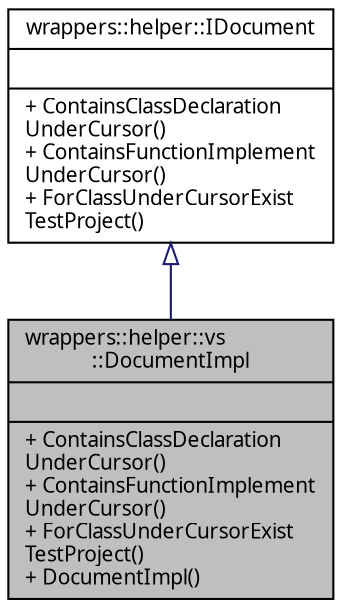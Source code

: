 digraph "wrappers::helper::vs::DocumentImpl"
{
 // INTERACTIVE_SVG=YES
  edge [fontname="Verdana",fontsize="10",labelfontname="Verdana",labelfontsize="10"];
  node [fontname="Verdana",fontsize="10",shape=record];
  Node1 [label="{wrappers::helper::vs\l::DocumentImpl\n||+ ContainsClassDeclaration\lUnderCursor()\l+ ContainsFunctionImplement\lUnderCursor()\l+ ForClassUnderCursorExist\lTestProject()\l+ DocumentImpl()\l}",height=0.2,width=0.4,color="black", fillcolor="grey75", style="filled", fontcolor="black"];
  Node2 -> Node1 [dir="back",color="midnightblue",fontsize="10",style="solid",arrowtail="onormal",fontname="Verdana"];
  Node2 [label="{wrappers::helper::IDocument\n||+ ContainsClassDeclaration\lUnderCursor()\l+ ContainsFunctionImplement\lUnderCursor()\l+ ForClassUnderCursorExist\lTestProject()\l}",height=0.2,width=0.4,color="black", fillcolor="white", style="filled",URL="$classwrappers_1_1helper_1_1_i_document.html",tooltip="Класс входит в Проект Helper   Интерфейс, содержащий функции проверки состояния документа. "];
}

